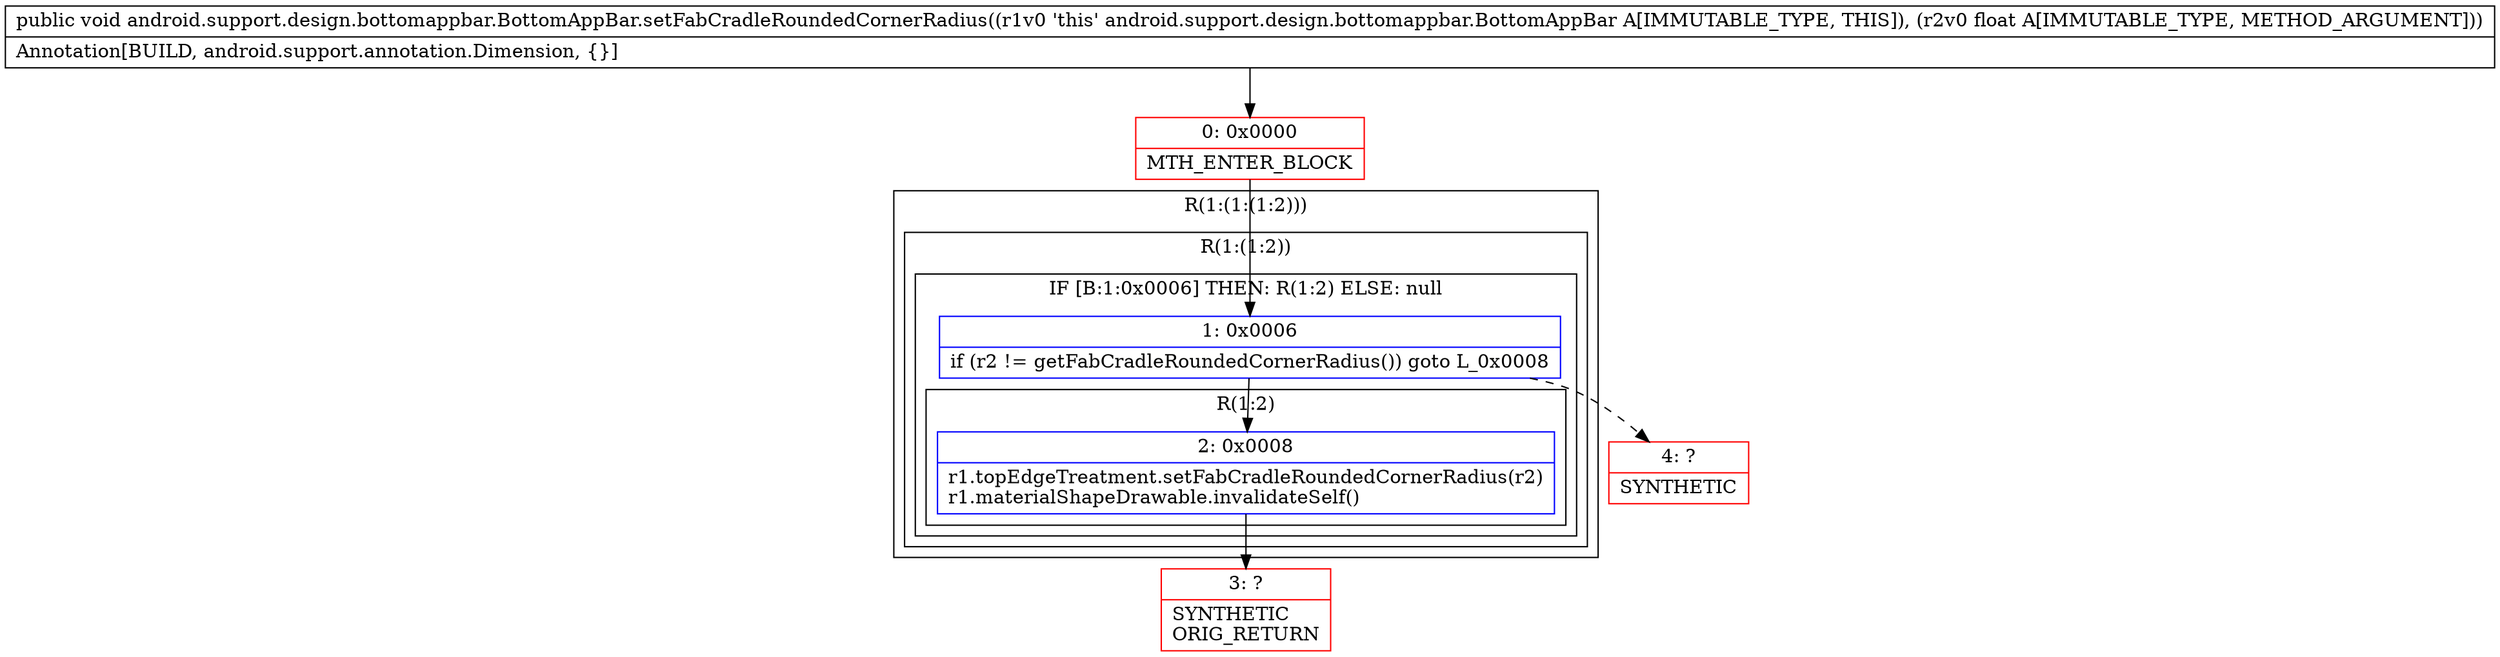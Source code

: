 digraph "CFG forandroid.support.design.bottomappbar.BottomAppBar.setFabCradleRoundedCornerRadius(F)V" {
subgraph cluster_Region_103887791 {
label = "R(1:(1:(1:2)))";
node [shape=record,color=blue];
subgraph cluster_Region_824413167 {
label = "R(1:(1:2))";
node [shape=record,color=blue];
subgraph cluster_IfRegion_925057923 {
label = "IF [B:1:0x0006] THEN: R(1:2) ELSE: null";
node [shape=record,color=blue];
Node_1 [shape=record,label="{1\:\ 0x0006|if (r2 != getFabCradleRoundedCornerRadius()) goto L_0x0008\l}"];
subgraph cluster_Region_1125423284 {
label = "R(1:2)";
node [shape=record,color=blue];
Node_2 [shape=record,label="{2\:\ 0x0008|r1.topEdgeTreatment.setFabCradleRoundedCornerRadius(r2)\lr1.materialShapeDrawable.invalidateSelf()\l}"];
}
}
}
}
Node_0 [shape=record,color=red,label="{0\:\ 0x0000|MTH_ENTER_BLOCK\l}"];
Node_3 [shape=record,color=red,label="{3\:\ ?|SYNTHETIC\lORIG_RETURN\l}"];
Node_4 [shape=record,color=red,label="{4\:\ ?|SYNTHETIC\l}"];
MethodNode[shape=record,label="{public void android.support.design.bottomappbar.BottomAppBar.setFabCradleRoundedCornerRadius((r1v0 'this' android.support.design.bottomappbar.BottomAppBar A[IMMUTABLE_TYPE, THIS]), (r2v0 float A[IMMUTABLE_TYPE, METHOD_ARGUMENT]))  | Annotation[BUILD, android.support.annotation.Dimension, \{\}]\l}"];
MethodNode -> Node_0;
Node_1 -> Node_2;
Node_1 -> Node_4[style=dashed];
Node_2 -> Node_3;
Node_0 -> Node_1;
}

